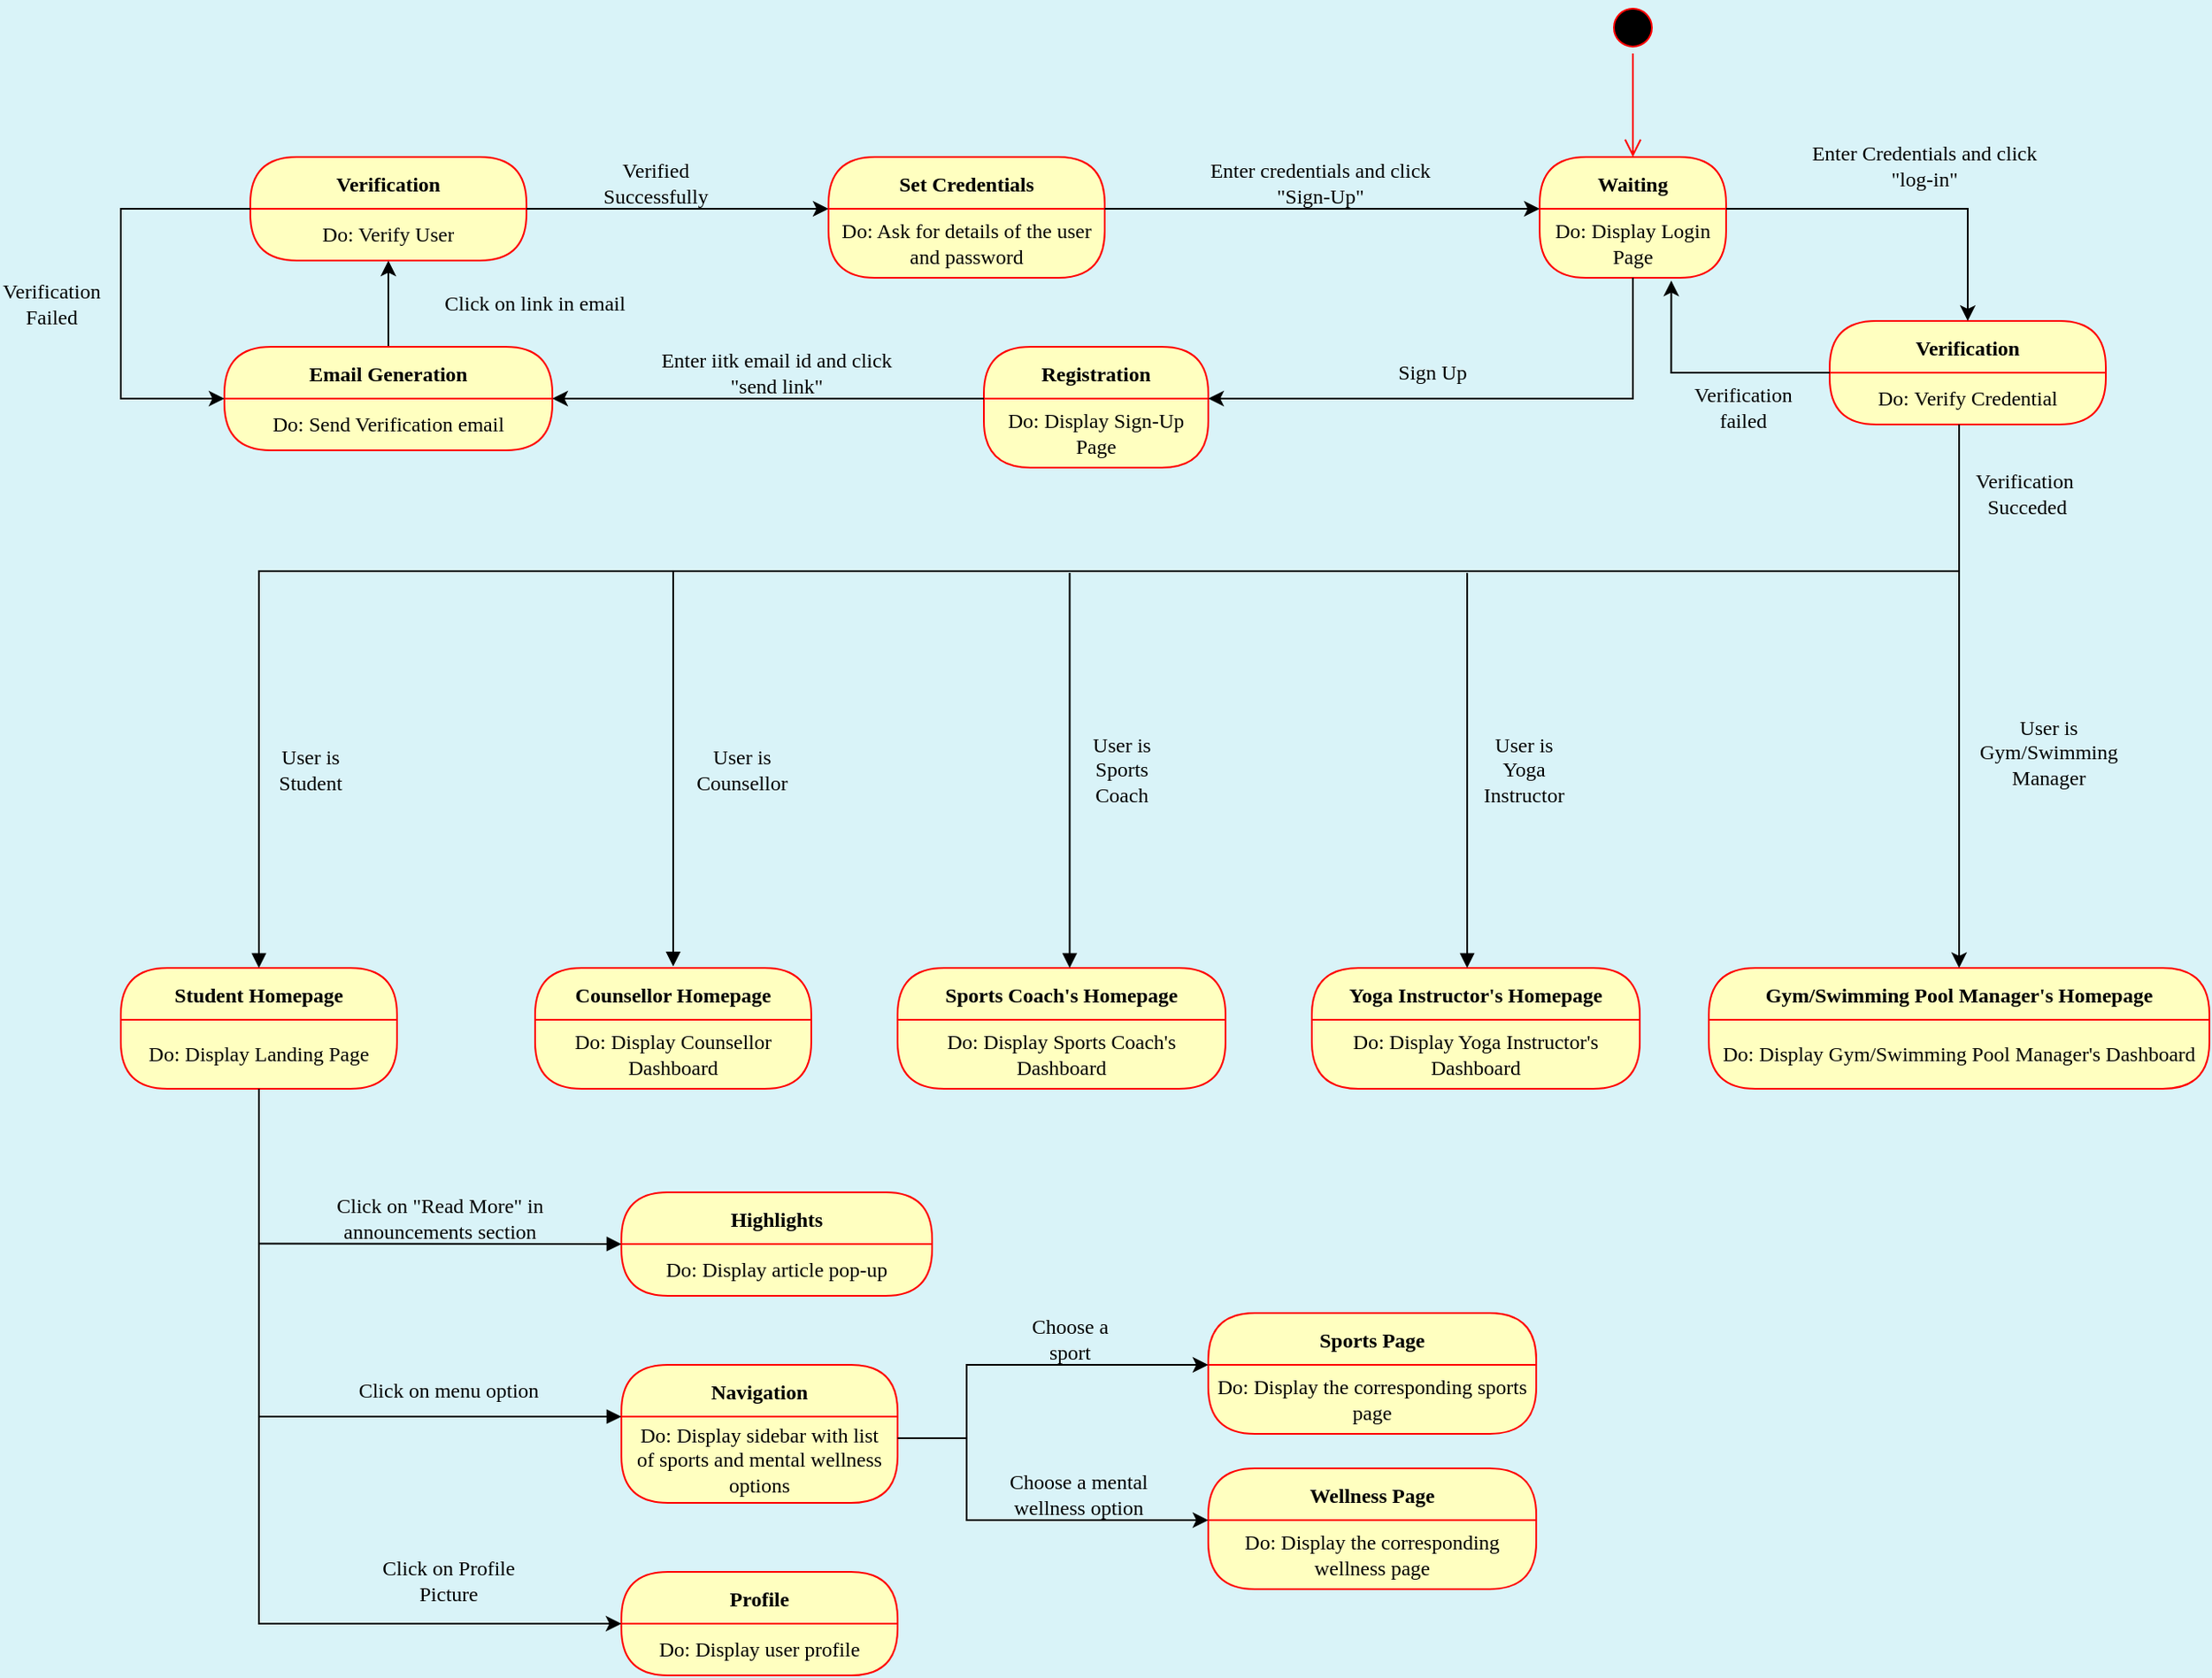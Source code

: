 <mxfile version="23.1.1" type="google">
  <diagram name="Page-1" id="58cdce13-f638-feb5-8d6f-7d28b1aa9fa0">
    <mxGraphModel grid="1" page="1" gridSize="10" guides="1" tooltips="1" connect="1" arrows="1" fold="1" pageScale="1" pageWidth="1654" pageHeight="1169" background="#D9F3F8" math="0" shadow="0">
      <root>
        <mxCell id="0" />
        <mxCell id="1" parent="0" />
        <mxCell id="QsK15BSNZArLvk_TxogM-2" value="" style="ellipse;html=1;shape=startState;fillColor=#000000;strokeColor=#ff0000;fontFamily=Poppins;fontSource=https%3A%2F%2Ffonts.googleapis.com%2Fcss%3Ffamily%3DPoppins;" vertex="1" parent="1">
          <mxGeometry x="1181" y="30" width="30" height="30" as="geometry" />
        </mxCell>
        <mxCell id="QsK15BSNZArLvk_TxogM-3" value="" style="edgeStyle=orthogonalEdgeStyle;html=1;verticalAlign=bottom;endArrow=open;endSize=8;strokeColor=#ff0000;rounded=0;fontFamily=Poppins;fontSource=https%3A%2F%2Ffonts.googleapis.com%2Fcss%3Ffamily%3DPoppins;exitX=0.5;exitY=1;exitDx=0;exitDy=0;entryX=0.5;entryY=0;entryDx=0;entryDy=0;" edge="1" parent="1" source="QsK15BSNZArLvk_TxogM-2" target="QsK15BSNZArLvk_TxogM-4">
          <mxGeometry relative="1" as="geometry">
            <mxPoint x="1197" y="120" as="targetPoint" />
          </mxGeometry>
        </mxCell>
        <mxCell id="QsK15BSNZArLvk_TxogM-4" value="Waiting" style="swimlane;fontStyle=1;align=center;verticalAlign=middle;childLayout=stackLayout;horizontal=1;startSize=30;horizontalStack=0;resizeParent=0;resizeLast=1;container=0;fontColor=#000000;collapsible=0;rounded=1;arcSize=30;strokeColor=#ff0000;fillColor=#ffffc0;swimlaneFillColor=#ffffc0;dropTarget=0;fontFamily=Poppins;fontSource=https%3A%2F%2Ffonts.googleapis.com%2Fcss%3Ffamily%3DPoppins;" vertex="1" parent="1">
          <mxGeometry x="1142" y="120" width="108" height="70" as="geometry" />
        </mxCell>
        <mxCell id="QsK15BSNZArLvk_TxogM-5" value="Do: Display Login Page" style="text;html=1;strokeColor=none;fillColor=none;align=center;verticalAlign=middle;spacingLeft=4;spacingRight=4;whiteSpace=wrap;overflow=hidden;rotatable=0;fontColor=#000000;fontFamily=Poppins;fontSource=https%3A%2F%2Ffonts.googleapis.com%2Fcss%3Ffamily%3DPoppins;" vertex="1" parent="QsK15BSNZArLvk_TxogM-4">
          <mxGeometry y="30" width="108" height="40" as="geometry" />
        </mxCell>
        <mxCell id="QsK15BSNZArLvk_TxogM-9" value="Registration" style="swimlane;fontStyle=1;align=center;verticalAlign=middle;childLayout=stackLayout;horizontal=1;startSize=30;horizontalStack=0;resizeParent=0;resizeLast=1;container=0;fontColor=#000000;collapsible=0;rounded=1;arcSize=30;strokeColor=#ff0000;fillColor=#ffffc0;swimlaneFillColor=#ffffc0;dropTarget=0;fontFamily=Poppins;fontSource=https%3A%2F%2Ffonts.googleapis.com%2Fcss%3Ffamily%3DPoppins;" vertex="1" parent="1">
          <mxGeometry x="820" y="230" width="130" height="70" as="geometry" />
        </mxCell>
        <mxCell id="QsK15BSNZArLvk_TxogM-10" value="Do: Display Sign-Up Page" style="text;html=1;strokeColor=none;fillColor=none;align=center;verticalAlign=middle;spacingLeft=4;spacingRight=4;whiteSpace=wrap;overflow=hidden;rotatable=0;fontColor=#000000;fontFamily=Poppins;fontSource=https%3A%2F%2Ffonts.googleapis.com%2Fcss%3Ffamily%3DPoppins;" vertex="1" parent="QsK15BSNZArLvk_TxogM-9">
          <mxGeometry y="30" width="130" height="40" as="geometry" />
        </mxCell>
        <mxCell id="QsK15BSNZArLvk_TxogM-36" style="edgeStyle=orthogonalEdgeStyle;rounded=0;orthogonalLoop=1;jettySize=auto;html=1;exitX=0.5;exitY=1;exitDx=0;exitDy=0;fontFamily=Poppins;fontSource=https%3A%2F%2Ffonts.googleapis.com%2Fcss%3Ffamily%3DPoppins;" edge="1" parent="QsK15BSNZArLvk_TxogM-9" source="QsK15BSNZArLvk_TxogM-10" target="QsK15BSNZArLvk_TxogM-10">
          <mxGeometry relative="1" as="geometry" />
        </mxCell>
        <mxCell id="QsK15BSNZArLvk_TxogM-37" style="edgeStyle=orthogonalEdgeStyle;rounded=0;orthogonalLoop=1;jettySize=auto;html=1;exitX=0.5;exitY=1;exitDx=0;exitDy=0;fontFamily=Poppins;fontSource=https%3A%2F%2Ffonts.googleapis.com%2Fcss%3Ffamily%3DPoppins;" edge="1" parent="QsK15BSNZArLvk_TxogM-9" source="QsK15BSNZArLvk_TxogM-10" target="QsK15BSNZArLvk_TxogM-10">
          <mxGeometry relative="1" as="geometry" />
        </mxCell>
        <mxCell id="QsK15BSNZArLvk_TxogM-20" value="Sign Up" style="text;html=1;strokeColor=none;fillColor=none;align=center;verticalAlign=middle;whiteSpace=wrap;rounded=0;fontFamily=Poppins;fontSource=https%3A%2F%2Ffonts.googleapis.com%2Fcss%3Ffamily%3DPoppins;" vertex="1" parent="1">
          <mxGeometry x="1050" y="230" width="60" height="30" as="geometry" />
        </mxCell>
        <mxCell id="QsK15BSNZArLvk_TxogM-50" style="edgeStyle=orthogonalEdgeStyle;rounded=0;orthogonalLoop=1;jettySize=auto;html=1;exitX=0.5;exitY=0;exitDx=0;exitDy=0;entryX=0.5;entryY=1;entryDx=0;entryDy=0;fontFamily=Poppins;fontSource=https%3A%2F%2Ffonts.googleapis.com%2Fcss%3Ffamily%3DPoppins;" edge="1" parent="1" source="QsK15BSNZArLvk_TxogM-24" target="QsK15BSNZArLvk_TxogM-47">
          <mxGeometry relative="1" as="geometry" />
        </mxCell>
        <mxCell id="QsK15BSNZArLvk_TxogM-24" value="Email Generation" style="swimlane;fontStyle=1;align=center;verticalAlign=middle;childLayout=stackLayout;horizontal=1;startSize=30;horizontalStack=0;resizeParent=0;resizeLast=1;container=0;fontColor=#000000;collapsible=0;rounded=1;arcSize=30;strokeColor=#ff0000;fillColor=#ffffc0;swimlaneFillColor=#ffffc0;dropTarget=0;fontFamily=Poppins;fontSource=https%3A%2F%2Ffonts.googleapis.com%2Fcss%3Ffamily%3DPoppins;" vertex="1" parent="1">
          <mxGeometry x="380" y="230" width="190" height="60" as="geometry" />
        </mxCell>
        <mxCell id="QsK15BSNZArLvk_TxogM-25" value="Do: Send Verification email" style="text;html=1;strokeColor=none;fillColor=none;align=center;verticalAlign=middle;spacingLeft=4;spacingRight=4;whiteSpace=wrap;overflow=hidden;rotatable=0;fontColor=#000000;fontFamily=Poppins;fontSource=https%3A%2F%2Ffonts.googleapis.com%2Fcss%3Ffamily%3DPoppins;" vertex="1" parent="QsK15BSNZArLvk_TxogM-24">
          <mxGeometry y="30" width="190" height="30" as="geometry" />
        </mxCell>
        <mxCell id="QsK15BSNZArLvk_TxogM-28" value="Set Credentials" style="swimlane;fontStyle=1;align=center;verticalAlign=middle;childLayout=stackLayout;horizontal=1;startSize=30;horizontalStack=0;resizeParent=0;resizeLast=1;container=0;fontColor=#000000;collapsible=0;rounded=1;arcSize=30;strokeColor=#ff0000;fillColor=#ffffc0;swimlaneFillColor=#ffffc0;dropTarget=0;fontFamily=Poppins;fontSource=https%3A%2F%2Ffonts.googleapis.com%2Fcss%3Ffamily%3DPoppins;" vertex="1" parent="1">
          <mxGeometry x="730" y="120" width="160" height="70" as="geometry" />
        </mxCell>
        <mxCell id="QsK15BSNZArLvk_TxogM-29" value="Do: Ask for details of the user and password" style="text;html=1;strokeColor=none;fillColor=none;align=center;verticalAlign=middle;spacingLeft=4;spacingRight=4;whiteSpace=wrap;overflow=hidden;rotatable=0;fontColor=#000000;fontFamily=Poppins;fontSource=https%3A%2F%2Ffonts.googleapis.com%2Fcss%3Ffamily%3DPoppins;" vertex="1" parent="QsK15BSNZArLvk_TxogM-28">
          <mxGeometry y="30" width="160" height="40" as="geometry" />
        </mxCell>
        <mxCell id="QsK15BSNZArLvk_TxogM-33" style="edgeStyle=orthogonalEdgeStyle;rounded=0;orthogonalLoop=1;jettySize=auto;html=1;exitX=1;exitY=0;exitDx=0;exitDy=0;entryX=0;entryY=0;entryDx=0;entryDy=0;fontFamily=Poppins;fontSource=https%3A%2F%2Ffonts.googleapis.com%2Fcss%3Ffamily%3DPoppins;" edge="1" parent="1" source="QsK15BSNZArLvk_TxogM-29" target="QsK15BSNZArLvk_TxogM-5">
          <mxGeometry relative="1" as="geometry">
            <Array as="points">
              <mxPoint x="910" y="150" />
              <mxPoint x="910" y="150" />
            </Array>
          </mxGeometry>
        </mxCell>
        <mxCell id="QsK15BSNZArLvk_TxogM-34" style="edgeStyle=orthogonalEdgeStyle;rounded=0;orthogonalLoop=1;jettySize=auto;html=1;exitX=0;exitY=0;exitDx=0;exitDy=0;entryX=1;entryY=0.5;entryDx=0;entryDy=0;fontFamily=Poppins;fontSource=https%3A%2F%2Ffonts.googleapis.com%2Fcss%3Ffamily%3DPoppins;" edge="1" parent="1" source="QsK15BSNZArLvk_TxogM-10" target="QsK15BSNZArLvk_TxogM-24">
          <mxGeometry relative="1" as="geometry">
            <Array as="points">
              <mxPoint x="780" y="260" />
              <mxPoint x="780" y="260" />
            </Array>
          </mxGeometry>
        </mxCell>
        <mxCell id="QsK15BSNZArLvk_TxogM-40" value="Enter iitk email id and click &quot;send link&quot;" style="text;html=1;strokeColor=none;fillColor=none;align=center;verticalAlign=middle;whiteSpace=wrap;rounded=0;fontFamily=Poppins;fontSource=https%3A%2F%2Ffonts.googleapis.com%2Fcss%3Ffamily%3DPoppins;" vertex="1" parent="1">
          <mxGeometry x="630" y="230" width="140" height="30" as="geometry" />
        </mxCell>
        <mxCell id="QsK15BSNZArLvk_TxogM-47" value="Verification" style="swimlane;fontStyle=1;align=center;verticalAlign=middle;childLayout=stackLayout;horizontal=1;startSize=30;horizontalStack=0;resizeParent=0;resizeLast=1;container=0;fontColor=#000000;collapsible=0;rounded=1;arcSize=30;strokeColor=#ff0000;fillColor=#ffffc0;swimlaneFillColor=#ffffc0;dropTarget=0;fontFamily=Poppins;fontSource=https%3A%2F%2Ffonts.googleapis.com%2Fcss%3Ffamily%3DPoppins;" vertex="1" parent="1">
          <mxGeometry x="395" y="120" width="160" height="60" as="geometry" />
        </mxCell>
        <mxCell id="QsK15BSNZArLvk_TxogM-48" value="Do: Verify User" style="text;html=1;strokeColor=none;fillColor=none;align=center;verticalAlign=middle;spacingLeft=4;spacingRight=4;whiteSpace=wrap;overflow=hidden;rotatable=0;fontColor=#000000;fontFamily=Poppins;fontSource=https%3A%2F%2Ffonts.googleapis.com%2Fcss%3Ffamily%3DPoppins;" vertex="1" parent="QsK15BSNZArLvk_TxogM-47">
          <mxGeometry y="30" width="160" height="30" as="geometry" />
        </mxCell>
        <mxCell id="QsK15BSNZArLvk_TxogM-51" style="edgeStyle=orthogonalEdgeStyle;rounded=0;orthogonalLoop=1;jettySize=auto;html=1;exitX=1;exitY=0;exitDx=0;exitDy=0;entryX=0;entryY=0;entryDx=0;entryDy=0;fontFamily=Poppins;fontSource=https%3A%2F%2Ffonts.googleapis.com%2Fcss%3Ffamily%3DPoppins;" edge="1" parent="1" source="QsK15BSNZArLvk_TxogM-48" target="QsK15BSNZArLvk_TxogM-29">
          <mxGeometry relative="1" as="geometry">
            <Array as="points">
              <mxPoint x="640" y="150" />
              <mxPoint x="640" y="150" />
            </Array>
          </mxGeometry>
        </mxCell>
        <mxCell id="QsK15BSNZArLvk_TxogM-52" value="Click on link in email" style="text;html=1;strokeColor=none;fillColor=none;align=center;verticalAlign=middle;whiteSpace=wrap;rounded=0;fontFamily=Poppins;fontSource=https%3A%2F%2Ffonts.googleapis.com%2Fcss%3Ffamily%3DPoppins;" vertex="1" parent="1">
          <mxGeometry x="460" y="190" width="200" height="30" as="geometry" />
        </mxCell>
        <mxCell id="QsK15BSNZArLvk_TxogM-55" value="Enter credentials and click &quot;Sign-Up&quot;" style="text;html=1;strokeColor=none;fillColor=none;align=center;verticalAlign=middle;whiteSpace=wrap;rounded=0;fontFamily=Poppins;fontSource=https%3A%2F%2Ffonts.googleapis.com%2Fcss%3Ffamily%3DPoppins;" vertex="1" parent="1">
          <mxGeometry x="950" y="120" width="130" height="30" as="geometry" />
        </mxCell>
        <mxCell id="QsK15BSNZArLvk_TxogM-58" value="Verified Successfully" style="text;html=1;strokeColor=none;fillColor=none;align=center;verticalAlign=middle;whiteSpace=wrap;rounded=0;fontFamily=Poppins;fontSource=https%3A%2F%2Ffonts.googleapis.com%2Fcss%3Ffamily%3DPoppins;" vertex="1" parent="1">
          <mxGeometry x="600" y="120" width="60" height="30" as="geometry" />
        </mxCell>
        <mxCell id="QsK15BSNZArLvk_TxogM-60" style="edgeStyle=orthogonalEdgeStyle;rounded=0;orthogonalLoop=1;jettySize=auto;html=1;exitX=0;exitY=0;exitDx=0;exitDy=0;entryX=0;entryY=0;entryDx=0;entryDy=0;fontFamily=Poppins;fontSource=https%3A%2F%2Ffonts.googleapis.com%2Fcss%3Ffamily%3DPoppins;" edge="1" parent="1" source="QsK15BSNZArLvk_TxogM-48" target="QsK15BSNZArLvk_TxogM-25">
          <mxGeometry relative="1" as="geometry">
            <Array as="points">
              <mxPoint x="320" y="150" />
              <mxPoint x="320" y="260" />
            </Array>
          </mxGeometry>
        </mxCell>
        <mxCell id="QsK15BSNZArLvk_TxogM-61" value="Verification&lt;br&gt;Failed" style="text;html=1;strokeColor=none;fillColor=none;align=center;verticalAlign=middle;whiteSpace=wrap;rounded=0;fontFamily=Poppins;fontSource=https%3A%2F%2Ffonts.googleapis.com%2Fcss%3Ffamily%3DPoppins;" vertex="1" parent="1">
          <mxGeometry x="250" y="190" width="60" height="30" as="geometry" />
        </mxCell>
        <mxCell id="QsK15BSNZArLvk_TxogM-63" style="edgeStyle=orthogonalEdgeStyle;rounded=0;orthogonalLoop=1;jettySize=auto;html=1;exitX=0.5;exitY=1;exitDx=0;exitDy=0;entryX=1;entryY=0;entryDx=0;entryDy=0;fontFamily=Poppins;fontSource=https%3A%2F%2Ffonts.googleapis.com%2Fcss%3Ffamily%3DPoppins;" edge="1" parent="1" source="QsK15BSNZArLvk_TxogM-5" target="QsK15BSNZArLvk_TxogM-10">
          <mxGeometry relative="1" as="geometry">
            <Array as="points">
              <mxPoint x="1196" y="260" />
            </Array>
          </mxGeometry>
        </mxCell>
        <mxCell id="QsK15BSNZArLvk_TxogM-65" value="Enter Credentials and click &quot;log-in&quot;" style="text;html=1;strokeColor=none;fillColor=none;align=center;verticalAlign=middle;whiteSpace=wrap;rounded=0;fontFamily=Poppins;fontSource=https%3A%2F%2Ffonts.googleapis.com%2Fcss%3Ffamily%3DPoppins;" vertex="1" parent="1">
          <mxGeometry x="1290" y="110" width="150" height="30" as="geometry" />
        </mxCell>
        <mxCell id="QsK15BSNZArLvk_TxogM-68" value="Student Homepage" style="swimlane;fontStyle=1;align=center;verticalAlign=middle;childLayout=stackLayout;horizontal=1;startSize=30;horizontalStack=0;resizeParent=0;resizeLast=1;container=0;fontColor=#000000;collapsible=0;rounded=1;arcSize=30;strokeColor=#ff0000;fillColor=#ffffc0;swimlaneFillColor=#ffffc0;dropTarget=0;fontFamily=Poppins;fontSource=https%3A%2F%2Ffonts.googleapis.com%2Fcss%3Ffamily%3DPoppins;" vertex="1" parent="1">
          <mxGeometry x="320" y="590" width="160" height="70" as="geometry" />
        </mxCell>
        <mxCell id="QsK15BSNZArLvk_TxogM-69" value="Do: Display Landing Page" style="text;html=1;strokeColor=none;fillColor=none;align=center;verticalAlign=middle;spacingLeft=4;spacingRight=4;whiteSpace=wrap;overflow=hidden;rotatable=0;fontColor=#000000;fontFamily=Poppins;fontSource=https%3A%2F%2Ffonts.googleapis.com%2Fcss%3Ffamily%3DPoppins;" vertex="1" parent="QsK15BSNZArLvk_TxogM-68">
          <mxGeometry y="30" width="160" height="40" as="geometry" />
        </mxCell>
        <mxCell id="QsK15BSNZArLvk_TxogM-70" value="Counsellor Homepage" style="swimlane;fontStyle=1;align=center;verticalAlign=middle;childLayout=stackLayout;horizontal=1;startSize=30;horizontalStack=0;resizeParent=0;resizeLast=1;container=0;fontColor=#000000;collapsible=0;rounded=1;arcSize=30;strokeColor=#ff0000;fillColor=#ffffc0;swimlaneFillColor=#ffffc0;dropTarget=0;fontFamily=Poppins;fontSource=https%3A%2F%2Ffonts.googleapis.com%2Fcss%3Ffamily%3DPoppins;" vertex="1" parent="1">
          <mxGeometry x="560" y="590" width="160" height="70" as="geometry" />
        </mxCell>
        <mxCell id="QsK15BSNZArLvk_TxogM-71" value="Do: Display Counsellor Dashboard" style="text;html=1;strokeColor=none;fillColor=none;align=center;verticalAlign=middle;spacingLeft=4;spacingRight=4;whiteSpace=wrap;overflow=hidden;rotatable=0;fontColor=#000000;fontFamily=Poppins;fontSource=https%3A%2F%2Ffonts.googleapis.com%2Fcss%3Ffamily%3DPoppins;" vertex="1" parent="QsK15BSNZArLvk_TxogM-70">
          <mxGeometry y="30" width="160" height="40" as="geometry" />
        </mxCell>
        <mxCell id="QsK15BSNZArLvk_TxogM-74" value="Sports Coach&#39;s Homepage" style="swimlane;fontStyle=1;align=center;verticalAlign=middle;childLayout=stackLayout;horizontal=1;startSize=30;horizontalStack=0;resizeParent=0;resizeLast=1;container=0;fontColor=#000000;collapsible=0;rounded=1;arcSize=30;strokeColor=#ff0000;fillColor=#ffffc0;swimlaneFillColor=#ffffc0;dropTarget=0;fontFamily=Poppins;fontSource=https%3A%2F%2Ffonts.googleapis.com%2Fcss%3Ffamily%3DPoppins;" vertex="1" parent="1">
          <mxGeometry x="770" y="590" width="190" height="70" as="geometry" />
        </mxCell>
        <mxCell id="QsK15BSNZArLvk_TxogM-75" value="Do: Display Sports Coach&#39;s Dashboard" style="text;html=1;strokeColor=none;fillColor=none;align=center;verticalAlign=middle;spacingLeft=4;spacingRight=4;whiteSpace=wrap;overflow=hidden;rotatable=0;fontColor=#000000;fontFamily=Poppins;fontSource=https%3A%2F%2Ffonts.googleapis.com%2Fcss%3Ffamily%3DPoppins;" vertex="1" parent="QsK15BSNZArLvk_TxogM-74">
          <mxGeometry y="30" width="190" height="40" as="geometry" />
        </mxCell>
        <mxCell id="QsK15BSNZArLvk_TxogM-78" value="Yoga Instructor&#39;s Homepage" style="swimlane;fontStyle=1;align=center;verticalAlign=middle;childLayout=stackLayout;horizontal=1;startSize=30;horizontalStack=0;resizeParent=0;resizeLast=1;container=0;fontColor=#000000;collapsible=0;rounded=1;arcSize=30;strokeColor=#ff0000;fillColor=#ffffc0;swimlaneFillColor=#ffffc0;dropTarget=0;fontFamily=Poppins;fontSource=https%3A%2F%2Ffonts.googleapis.com%2Fcss%3Ffamily%3DPoppins;" vertex="1" parent="1">
          <mxGeometry x="1010" y="590" width="190" height="70" as="geometry" />
        </mxCell>
        <mxCell id="QsK15BSNZArLvk_TxogM-79" value="Do: Display Yoga Instructor&#39;s Dashboard" style="text;html=1;strokeColor=none;fillColor=none;align=center;verticalAlign=middle;spacingLeft=4;spacingRight=4;whiteSpace=wrap;overflow=hidden;rotatable=0;fontColor=#000000;fontFamily=Poppins;fontSource=https%3A%2F%2Ffonts.googleapis.com%2Fcss%3Ffamily%3DPoppins;" vertex="1" parent="QsK15BSNZArLvk_TxogM-78">
          <mxGeometry y="30" width="190" height="40" as="geometry" />
        </mxCell>
        <mxCell id="QsK15BSNZArLvk_TxogM-82" value="Gym/Swimming Pool Manager&#39;s Homepage" style="swimlane;fontStyle=1;align=center;verticalAlign=middle;childLayout=stackLayout;horizontal=1;startSize=30;horizontalStack=0;resizeParent=0;resizeLast=1;container=0;fontColor=#000000;collapsible=0;rounded=1;arcSize=30;strokeColor=#ff0000;fillColor=#ffffc0;swimlaneFillColor=#ffffc0;dropTarget=0;fontFamily=Poppins;fontSource=https%3A%2F%2Ffonts.googleapis.com%2Fcss%3Ffamily%3DPoppins;" vertex="1" parent="1">
          <mxGeometry x="1240" y="590" width="290" height="70" as="geometry" />
        </mxCell>
        <mxCell id="QsK15BSNZArLvk_TxogM-83" value="Do: Display Gym/Swimming Pool Manager&#39;s Dashboard" style="text;html=1;strokeColor=none;fillColor=none;align=center;verticalAlign=middle;spacingLeft=4;spacingRight=4;whiteSpace=wrap;overflow=hidden;rotatable=0;fontColor=#000000;fontFamily=Poppins;fontSource=https%3A%2F%2Ffonts.googleapis.com%2Fcss%3Ffamily%3DPoppins;" vertex="1" parent="QsK15BSNZArLvk_TxogM-82">
          <mxGeometry y="30" width="290" height="40" as="geometry" />
        </mxCell>
        <mxCell id="QsK15BSNZArLvk_TxogM-92" value="Highlights" style="swimlane;fontStyle=1;align=center;verticalAlign=middle;childLayout=stackLayout;horizontal=1;startSize=30;horizontalStack=0;resizeParent=0;resizeLast=1;container=0;fontColor=#000000;collapsible=0;rounded=1;arcSize=30;strokeColor=#ff0000;fillColor=#ffffc0;swimlaneFillColor=#ffffc0;dropTarget=0;fontFamily=Poppins;fontSource=https%3A%2F%2Ffonts.googleapis.com%2Fcss%3Ffamily%3DPoppins;" vertex="1" parent="1">
          <mxGeometry x="610" y="720" width="180" height="60" as="geometry" />
        </mxCell>
        <mxCell id="QsK15BSNZArLvk_TxogM-93" value="Do: Display article pop-up" style="text;html=1;strokeColor=none;fillColor=none;align=center;verticalAlign=middle;spacingLeft=4;spacingRight=4;whiteSpace=wrap;overflow=hidden;rotatable=0;fontColor=#000000;fontFamily=Poppins;fontSource=https%3A%2F%2Ffonts.googleapis.com%2Fcss%3Ffamily%3DPoppins;" vertex="1" parent="QsK15BSNZArLvk_TxogM-92">
          <mxGeometry y="30" width="180" height="30" as="geometry" />
        </mxCell>
        <mxCell id="QsK15BSNZArLvk_TxogM-96" value="Navigation" style="swimlane;fontStyle=1;align=center;verticalAlign=middle;childLayout=stackLayout;horizontal=1;startSize=30;horizontalStack=0;resizeParent=0;resizeLast=1;container=0;fontColor=#000000;collapsible=0;rounded=1;arcSize=30;strokeColor=#ff0000;fillColor=#ffffc0;swimlaneFillColor=#ffffc0;dropTarget=0;fontFamily=Poppins;fontSource=https%3A%2F%2Ffonts.googleapis.com%2Fcss%3Ffamily%3DPoppins;" vertex="1" parent="1">
          <mxGeometry x="610" y="820" width="160" height="80" as="geometry" />
        </mxCell>
        <mxCell id="QsK15BSNZArLvk_TxogM-97" value="Do: Display sidebar with list of sports and mental wellness options" style="text;html=1;strokeColor=none;fillColor=none;align=center;verticalAlign=middle;spacingLeft=4;spacingRight=4;whiteSpace=wrap;overflow=hidden;rotatable=0;fontColor=#000000;fontFamily=Poppins;fontSource=https%3A%2F%2Ffonts.googleapis.com%2Fcss%3Ffamily%3DPoppins;" vertex="1" parent="QsK15BSNZArLvk_TxogM-96">
          <mxGeometry y="30" width="160" height="50" as="geometry" />
        </mxCell>
        <mxCell id="QsK15BSNZArLvk_TxogM-98" value="Profile" style="swimlane;fontStyle=1;align=center;verticalAlign=middle;childLayout=stackLayout;horizontal=1;startSize=30;horizontalStack=0;resizeParent=0;resizeLast=1;container=0;fontColor=#000000;collapsible=0;rounded=1;arcSize=30;strokeColor=#ff0000;fillColor=#ffffc0;swimlaneFillColor=#ffffc0;dropTarget=0;fontFamily=Poppins;fontSource=https%3A%2F%2Ffonts.googleapis.com%2Fcss%3Ffamily%3DPoppins;" vertex="1" parent="1">
          <mxGeometry x="610" y="940" width="160" height="60" as="geometry" />
        </mxCell>
        <mxCell id="QsK15BSNZArLvk_TxogM-99" value="Do: Display user profile" style="text;html=1;strokeColor=none;fillColor=none;align=center;verticalAlign=middle;spacingLeft=4;spacingRight=4;whiteSpace=wrap;overflow=hidden;rotatable=0;fontColor=#000000;fontFamily=Poppins;fontSource=https%3A%2F%2Ffonts.googleapis.com%2Fcss%3Ffamily%3DPoppins;" vertex="1" parent="QsK15BSNZArLvk_TxogM-98">
          <mxGeometry y="30" width="160" height="30" as="geometry" />
        </mxCell>
        <mxCell id="QsK15BSNZArLvk_TxogM-100" style="edgeStyle=orthogonalEdgeStyle;rounded=0;orthogonalLoop=1;jettySize=auto;html=1;entryX=0;entryY=0;entryDx=0;entryDy=0;fontFamily=Poppins;fontSource=https%3A%2F%2Ffonts.googleapis.com%2Fcss%3Ffamily%3DPoppins;" edge="1" parent="1" target="QsK15BSNZArLvk_TxogM-99">
          <mxGeometry relative="1" as="geometry">
            <Array as="points">
              <mxPoint x="400" y="970" />
            </Array>
            <mxPoint x="400" y="660" as="sourcePoint" />
          </mxGeometry>
        </mxCell>
        <mxCell id="QsK15BSNZArLvk_TxogM-101" value="" style="html=1;verticalAlign=bottom;endArrow=block;curved=0;rounded=0;entryX=0;entryY=0;entryDx=0;entryDy=0;fontFamily=Poppins;fontSource=https%3A%2F%2Ffonts.googleapis.com%2Fcss%3Ffamily%3DPoppins;" edge="1" parent="1" target="QsK15BSNZArLvk_TxogM-93">
          <mxGeometry x="0.003" width="80" relative="1" as="geometry">
            <mxPoint x="400" y="749.7" as="sourcePoint" />
            <mxPoint x="430" y="750" as="targetPoint" />
            <mxPoint as="offset" />
          </mxGeometry>
        </mxCell>
        <mxCell id="QsK15BSNZArLvk_TxogM-102" value="Sports Page" style="swimlane;fontStyle=1;align=center;verticalAlign=middle;childLayout=stackLayout;horizontal=1;startSize=30;horizontalStack=0;resizeParent=0;resizeLast=1;container=0;fontColor=#000000;collapsible=0;rounded=1;arcSize=30;strokeColor=#ff0000;fillColor=#ffffc0;swimlaneFillColor=#ffffc0;dropTarget=0;fontFamily=Poppins;fontSource=https%3A%2F%2Ffonts.googleapis.com%2Fcss%3Ffamily%3DPoppins;" vertex="1" parent="1">
          <mxGeometry x="950" y="790" width="190" height="70" as="geometry" />
        </mxCell>
        <mxCell id="QsK15BSNZArLvk_TxogM-103" value="Do: Display the corresponding sports page" style="text;html=1;strokeColor=none;fillColor=none;align=center;verticalAlign=middle;spacingLeft=4;spacingRight=4;whiteSpace=wrap;overflow=hidden;rotatable=0;fontColor=#000000;fontFamily=Poppins;fontSource=https%3A%2F%2Ffonts.googleapis.com%2Fcss%3Ffamily%3DPoppins;" vertex="1" parent="QsK15BSNZArLvk_TxogM-102">
          <mxGeometry y="30" width="190" height="40" as="geometry" />
        </mxCell>
        <mxCell id="QsK15BSNZArLvk_TxogM-104" style="edgeStyle=orthogonalEdgeStyle;rounded=0;orthogonalLoop=1;jettySize=auto;html=1;exitX=1;exitY=0.25;exitDx=0;exitDy=0;fontFamily=Poppins;fontSource=https%3A%2F%2Ffonts.googleapis.com%2Fcss%3Ffamily%3DPoppins;entryX=0;entryY=0;entryDx=0;entryDy=0;" edge="1" parent="1" source="QsK15BSNZArLvk_TxogM-97" target="QsK15BSNZArLvk_TxogM-103">
          <mxGeometry relative="1" as="geometry">
            <Array as="points">
              <mxPoint x="810" y="863" />
              <mxPoint x="810" y="820" />
            </Array>
            <mxPoint x="940" y="820" as="targetPoint" />
          </mxGeometry>
        </mxCell>
        <mxCell id="QsK15BSNZArLvk_TxogM-105" value="Wellness Page" style="swimlane;fontStyle=1;align=center;verticalAlign=middle;childLayout=stackLayout;horizontal=1;startSize=30;horizontalStack=0;resizeParent=0;resizeLast=1;container=0;fontColor=#000000;collapsible=0;rounded=1;arcSize=30;strokeColor=#ff0000;fillColor=#ffffc0;swimlaneFillColor=#ffffc0;dropTarget=0;fontFamily=Poppins;fontSource=https%3A%2F%2Ffonts.googleapis.com%2Fcss%3Ffamily%3DPoppins;" vertex="1" parent="1">
          <mxGeometry x="950" y="880" width="190" height="70" as="geometry" />
        </mxCell>
        <mxCell id="QsK15BSNZArLvk_TxogM-106" value="Do: Display the corresponding wellness page" style="text;html=1;strokeColor=none;fillColor=none;align=center;verticalAlign=middle;spacingLeft=4;spacingRight=4;whiteSpace=wrap;overflow=hidden;rotatable=0;fontColor=#000000;fontFamily=Poppins;fontSource=https%3A%2F%2Ffonts.googleapis.com%2Fcss%3Ffamily%3DPoppins;" vertex="1" parent="QsK15BSNZArLvk_TxogM-105">
          <mxGeometry y="30" width="190" height="40" as="geometry" />
        </mxCell>
        <mxCell id="QsK15BSNZArLvk_TxogM-107" style="edgeStyle=orthogonalEdgeStyle;rounded=0;orthogonalLoop=1;jettySize=auto;html=1;exitX=1;exitY=0.25;exitDx=0;exitDy=0;entryX=0;entryY=0;entryDx=0;entryDy=0;fontFamily=Poppins;fontSource=https%3A%2F%2Ffonts.googleapis.com%2Fcss%3Ffamily%3DPoppins;" edge="1" parent="1" source="QsK15BSNZArLvk_TxogM-97" target="QsK15BSNZArLvk_TxogM-106">
          <mxGeometry relative="1" as="geometry">
            <Array as="points">
              <mxPoint x="810" y="862" />
              <mxPoint x="810" y="910" />
            </Array>
          </mxGeometry>
        </mxCell>
        <mxCell id="QsK15BSNZArLvk_TxogM-108" value="" style="html=1;verticalAlign=bottom;endArrow=block;curved=0;rounded=0;entryX=0;entryY=0;entryDx=0;entryDy=0;fontFamily=Poppins;fontSource=https%3A%2F%2Ffonts.googleapis.com%2Fcss%3Ffamily%3DPoppins;" edge="1" parent="1" target="QsK15BSNZArLvk_TxogM-97">
          <mxGeometry width="80" relative="1" as="geometry">
            <mxPoint x="400" y="850" as="sourcePoint" />
            <mxPoint x="480" y="850" as="targetPoint" />
          </mxGeometry>
        </mxCell>
        <mxCell id="QsK15BSNZArLvk_TxogM-109" value="Click on Profile Picture" style="text;html=1;strokeColor=none;fillColor=none;align=center;verticalAlign=middle;whiteSpace=wrap;rounded=0;fontFamily=Poppins;fontSource=https%3A%2F%2Ffonts.googleapis.com%2Fcss%3Ffamily%3DPoppins;" vertex="1" parent="1">
          <mxGeometry x="470" y="930" width="80" height="30" as="geometry" />
        </mxCell>
        <mxCell id="QsK15BSNZArLvk_TxogM-110" value="Choose a sport" style="text;html=1;strokeColor=none;fillColor=none;align=center;verticalAlign=middle;whiteSpace=wrap;rounded=0;fontFamily=Poppins;fontSource=https%3A%2F%2Ffonts.googleapis.com%2Fcss%3Ffamily%3DPoppins;" vertex="1" parent="1">
          <mxGeometry x="840" y="790" width="60" height="30" as="geometry" />
        </mxCell>
        <mxCell id="QsK15BSNZArLvk_TxogM-111" value="Choose a mental wellness option" style="text;html=1;strokeColor=none;fillColor=none;align=center;verticalAlign=middle;whiteSpace=wrap;rounded=0;fontFamily=Poppins;fontSource=https%3A%2F%2Ffonts.googleapis.com%2Fcss%3Ffamily%3DPoppins;" vertex="1" parent="1">
          <mxGeometry x="820" y="880" width="110" height="30" as="geometry" />
        </mxCell>
        <mxCell id="QsK15BSNZArLvk_TxogM-113" value="" style="html=1;verticalAlign=bottom;endArrow=block;curved=0;rounded=0;entryX=0.5;entryY=0;entryDx=0;entryDy=0;fontFamily=Poppins;fontSource=https%3A%2F%2Ffonts.googleapis.com%2Fcss%3Ffamily%3DPoppins;" edge="1" parent="1" target="QsK15BSNZArLvk_TxogM-68">
          <mxGeometry width="80" relative="1" as="geometry">
            <mxPoint x="1385" y="360" as="sourcePoint" />
            <mxPoint x="395" y="590" as="targetPoint" />
            <Array as="points">
              <mxPoint x="400" y="360" />
            </Array>
          </mxGeometry>
        </mxCell>
        <mxCell id="QsK15BSNZArLvk_TxogM-114" value="" style="html=1;verticalAlign=bottom;endArrow=block;curved=0;rounded=0;entryX=0.5;entryY=-0.012;entryDx=0;entryDy=0;entryPerimeter=0;fontFamily=Poppins;fontSource=https%3A%2F%2Ffonts.googleapis.com%2Fcss%3Ffamily%3DPoppins;" edge="1" parent="1" target="QsK15BSNZArLvk_TxogM-70">
          <mxGeometry x="0.141" y="60" width="80" relative="1" as="geometry">
            <mxPoint x="640" y="360" as="sourcePoint" />
            <mxPoint x="710" y="460" as="targetPoint" />
            <mxPoint as="offset" />
          </mxGeometry>
        </mxCell>
        <mxCell id="QsK15BSNZArLvk_TxogM-115" value="" style="html=1;verticalAlign=bottom;endArrow=block;curved=0;rounded=0;entryX=0.5;entryY=-0.012;entryDx=0;entryDy=0;entryPerimeter=0;fontFamily=Poppins;fontSource=https%3A%2F%2Ffonts.googleapis.com%2Fcss%3Ffamily%3DPoppins;" edge="1" parent="1">
          <mxGeometry x="0.129" y="50" width="80" relative="1" as="geometry">
            <mxPoint x="869.71" y="361" as="sourcePoint" />
            <mxPoint x="869.71" y="590" as="targetPoint" />
            <mxPoint as="offset" />
          </mxGeometry>
        </mxCell>
        <mxCell id="QsK15BSNZArLvk_TxogM-116" value="" style="html=1;verticalAlign=bottom;endArrow=block;curved=0;rounded=0;entryX=0.5;entryY=-0.012;entryDx=0;entryDy=0;entryPerimeter=0;fontFamily=Poppins;fontSource=https%3A%2F%2Ffonts.googleapis.com%2Fcss%3Ffamily%3DPoppins;" edge="1" parent="1">
          <mxGeometry x="0.129" y="40" width="80" relative="1" as="geometry">
            <mxPoint x="1100" y="361" as="sourcePoint" />
            <mxPoint x="1100" y="590" as="targetPoint" />
            <mxPoint as="offset" />
          </mxGeometry>
        </mxCell>
        <mxCell id="QsK15BSNZArLvk_TxogM-117" value="User is Gym/Swimming Manager" style="text;html=1;strokeColor=none;fillColor=none;align=center;verticalAlign=middle;whiteSpace=wrap;rounded=0;fontFamily=Poppins;fontSource=https%3A%2F%2Ffonts.googleapis.com%2Fcss%3Ffamily%3DPoppins;" vertex="1" parent="1">
          <mxGeometry x="1407" y="450" width="60" height="30" as="geometry" />
        </mxCell>
        <mxCell id="QsK15BSNZArLvk_TxogM-121" value="User is Student" style="text;html=1;strokeColor=none;fillColor=none;align=center;verticalAlign=middle;whiteSpace=wrap;rounded=0;fontFamily=Poppins;fontSource=https%3A%2F%2Ffonts.googleapis.com%2Fcss%3Ffamily%3DPoppins;" vertex="1" parent="1">
          <mxGeometry x="400" y="460" width="60" height="30" as="geometry" />
        </mxCell>
        <mxCell id="QsK15BSNZArLvk_TxogM-122" value="Verification" style="swimlane;fontStyle=1;align=center;verticalAlign=middle;childLayout=stackLayout;horizontal=1;startSize=30;horizontalStack=0;resizeParent=0;resizeLast=1;container=0;fontColor=#000000;collapsible=0;rounded=1;arcSize=30;strokeColor=#ff0000;fillColor=#ffffc0;swimlaneFillColor=#ffffc0;dropTarget=0;fontFamily=Poppins;fontSource=https%3A%2F%2Ffonts.googleapis.com%2Fcss%3Ffamily%3DPoppins;" vertex="1" parent="1">
          <mxGeometry x="1310" y="215" width="160" height="60" as="geometry" />
        </mxCell>
        <mxCell id="QsK15BSNZArLvk_TxogM-123" value="Do:&amp;nbsp;Verify Credential" style="text;html=1;strokeColor=none;fillColor=none;align=center;verticalAlign=middle;spacingLeft=4;spacingRight=4;whiteSpace=wrap;overflow=hidden;rotatable=0;fontColor=#000000;fontFamily=Poppins;fontSource=https%3A%2F%2Ffonts.googleapis.com%2Fcss%3Ffamily%3DPoppins;" vertex="1" parent="QsK15BSNZArLvk_TxogM-122">
          <mxGeometry y="30" width="160" height="30" as="geometry" />
        </mxCell>
        <mxCell id="QsK15BSNZArLvk_TxogM-128" value="Do:&amp;nbsp;Verify Credential" style="text;html=1;strokeColor=none;fillColor=none;align=center;verticalAlign=middle;spacingLeft=4;spacingRight=4;whiteSpace=wrap;overflow=hidden;rotatable=0;fontColor=#000000;fontFamily=Poppins;fontSource=https%3A%2F%2Ffonts.googleapis.com%2Fcss%3Ffamily%3DPoppins;" vertex="1" parent="QsK15BSNZArLvk_TxogM-122">
          <mxGeometry y="60" width="160" as="geometry" />
        </mxCell>
        <mxCell id="QsK15BSNZArLvk_TxogM-131" style="edgeStyle=orthogonalEdgeStyle;rounded=0;orthogonalLoop=1;jettySize=auto;html=1;entryX=0.5;entryY=0;entryDx=0;entryDy=0;fontFamily=Poppins;fontSource=https%3A%2F%2Ffonts.googleapis.com%2Fcss%3Ffamily%3DPoppins;" edge="1" parent="1" source="QsK15BSNZArLvk_TxogM-128" target="QsK15BSNZArLvk_TxogM-82">
          <mxGeometry relative="1" as="geometry" />
        </mxCell>
        <mxCell id="QsK15BSNZArLvk_TxogM-132" style="edgeStyle=orthogonalEdgeStyle;rounded=0;orthogonalLoop=1;jettySize=auto;html=1;exitX=1;exitY=0;exitDx=0;exitDy=0;entryX=0.5;entryY=0;entryDx=0;entryDy=0;fontFamily=Poppins;fontSource=https%3A%2F%2Ffonts.googleapis.com%2Fcss%3Ffamily%3DPoppins;" edge="1" parent="1" source="QsK15BSNZArLvk_TxogM-5" target="QsK15BSNZArLvk_TxogM-122">
          <mxGeometry relative="1" as="geometry">
            <Array as="points">
              <mxPoint x="1390" y="150" />
            </Array>
          </mxGeometry>
        </mxCell>
        <mxCell id="QsK15BSNZArLvk_TxogM-133" style="edgeStyle=orthogonalEdgeStyle;rounded=0;orthogonalLoop=1;jettySize=auto;html=1;exitX=0;exitY=0;exitDx=0;exitDy=0;entryX=0.706;entryY=1.04;entryDx=0;entryDy=0;entryPerimeter=0;fontFamily=Poppins;fontSource=https%3A%2F%2Ffonts.googleapis.com%2Fcss%3Ffamily%3DPoppins;" edge="1" parent="1" source="QsK15BSNZArLvk_TxogM-123" target="QsK15BSNZArLvk_TxogM-5">
          <mxGeometry relative="1" as="geometry">
            <Array as="points">
              <mxPoint x="1218" y="245" />
            </Array>
          </mxGeometry>
        </mxCell>
        <mxCell id="QsK15BSNZArLvk_TxogM-134" value="Verification failed" style="text;html=1;strokeColor=none;fillColor=none;align=center;verticalAlign=middle;whiteSpace=wrap;rounded=0;fontFamily=Poppins;fontSource=https%3A%2F%2Ffonts.googleapis.com%2Fcss%3Ffamily%3DPoppins;" vertex="1" parent="1">
          <mxGeometry x="1230" y="250" width="60" height="30" as="geometry" />
        </mxCell>
        <mxCell id="QsK15BSNZArLvk_TxogM-135" value="Verification &amp;nbsp;Succeded" style="text;html=1;strokeColor=none;fillColor=none;align=center;verticalAlign=middle;whiteSpace=wrap;rounded=0;fontFamily=Poppins;fontSource=https%3A%2F%2Ffonts.googleapis.com%2Fcss%3Ffamily%3DPoppins;" vertex="1" parent="1">
          <mxGeometry x="1393" y="300" width="60" height="30" as="geometry" />
        </mxCell>
        <mxCell id="QsK15BSNZArLvk_TxogM-136" value="User is Counsellor" style="text;html=1;strokeColor=none;fillColor=none;align=center;verticalAlign=middle;whiteSpace=wrap;rounded=0;fontFamily=Poppins;fontSource=https%3A%2F%2Ffonts.googleapis.com%2Fcss%3Ffamily%3DPoppins;" vertex="1" parent="1">
          <mxGeometry x="650" y="460" width="60" height="30" as="geometry" />
        </mxCell>
        <mxCell id="QsK15BSNZArLvk_TxogM-139" value="User is Sports Coach" style="text;html=1;strokeColor=none;fillColor=none;align=center;verticalAlign=middle;whiteSpace=wrap;rounded=0;fontFamily=Poppins;fontSource=https%3A%2F%2Ffonts.googleapis.com%2Fcss%3Ffamily%3DPoppins;" vertex="1" parent="1">
          <mxGeometry x="870" y="460" width="60" height="30" as="geometry" />
        </mxCell>
        <mxCell id="QsK15BSNZArLvk_TxogM-140" value="User is Yoga Instructor" style="text;html=1;strokeColor=none;fillColor=none;align=center;verticalAlign=middle;whiteSpace=wrap;rounded=0;fontFamily=Poppins;fontSource=https%3A%2F%2Ffonts.googleapis.com%2Fcss%3Ffamily%3DPoppins;" vertex="1" parent="1">
          <mxGeometry x="1103" y="460" width="60" height="30" as="geometry" />
        </mxCell>
        <mxCell id="QsK15BSNZArLvk_TxogM-141" value="Click on menu option" style="text;html=1;strokeColor=none;fillColor=none;align=center;verticalAlign=middle;whiteSpace=wrap;rounded=0;fontFamily=Poppins;fontSource=https%3A%2F%2Ffonts.googleapis.com%2Fcss%3Ffamily%3DPoppins;" vertex="1" parent="1">
          <mxGeometry x="435" y="820" width="150" height="30" as="geometry" />
        </mxCell>
        <mxCell id="QsK15BSNZArLvk_TxogM-142" value="Click on &quot;Read More&quot; in announcements section" style="text;html=1;strokeColor=none;fillColor=none;align=center;verticalAlign=middle;whiteSpace=wrap;rounded=0;fontFamily=Poppins;fontSource=https%3A%2F%2Ffonts.googleapis.com%2Fcss%3Ffamily%3DPoppins;" vertex="1" parent="1">
          <mxGeometry x="430" y="720" width="150" height="30" as="geometry" />
        </mxCell>
      </root>
    </mxGraphModel>
  </diagram>
</mxfile>
